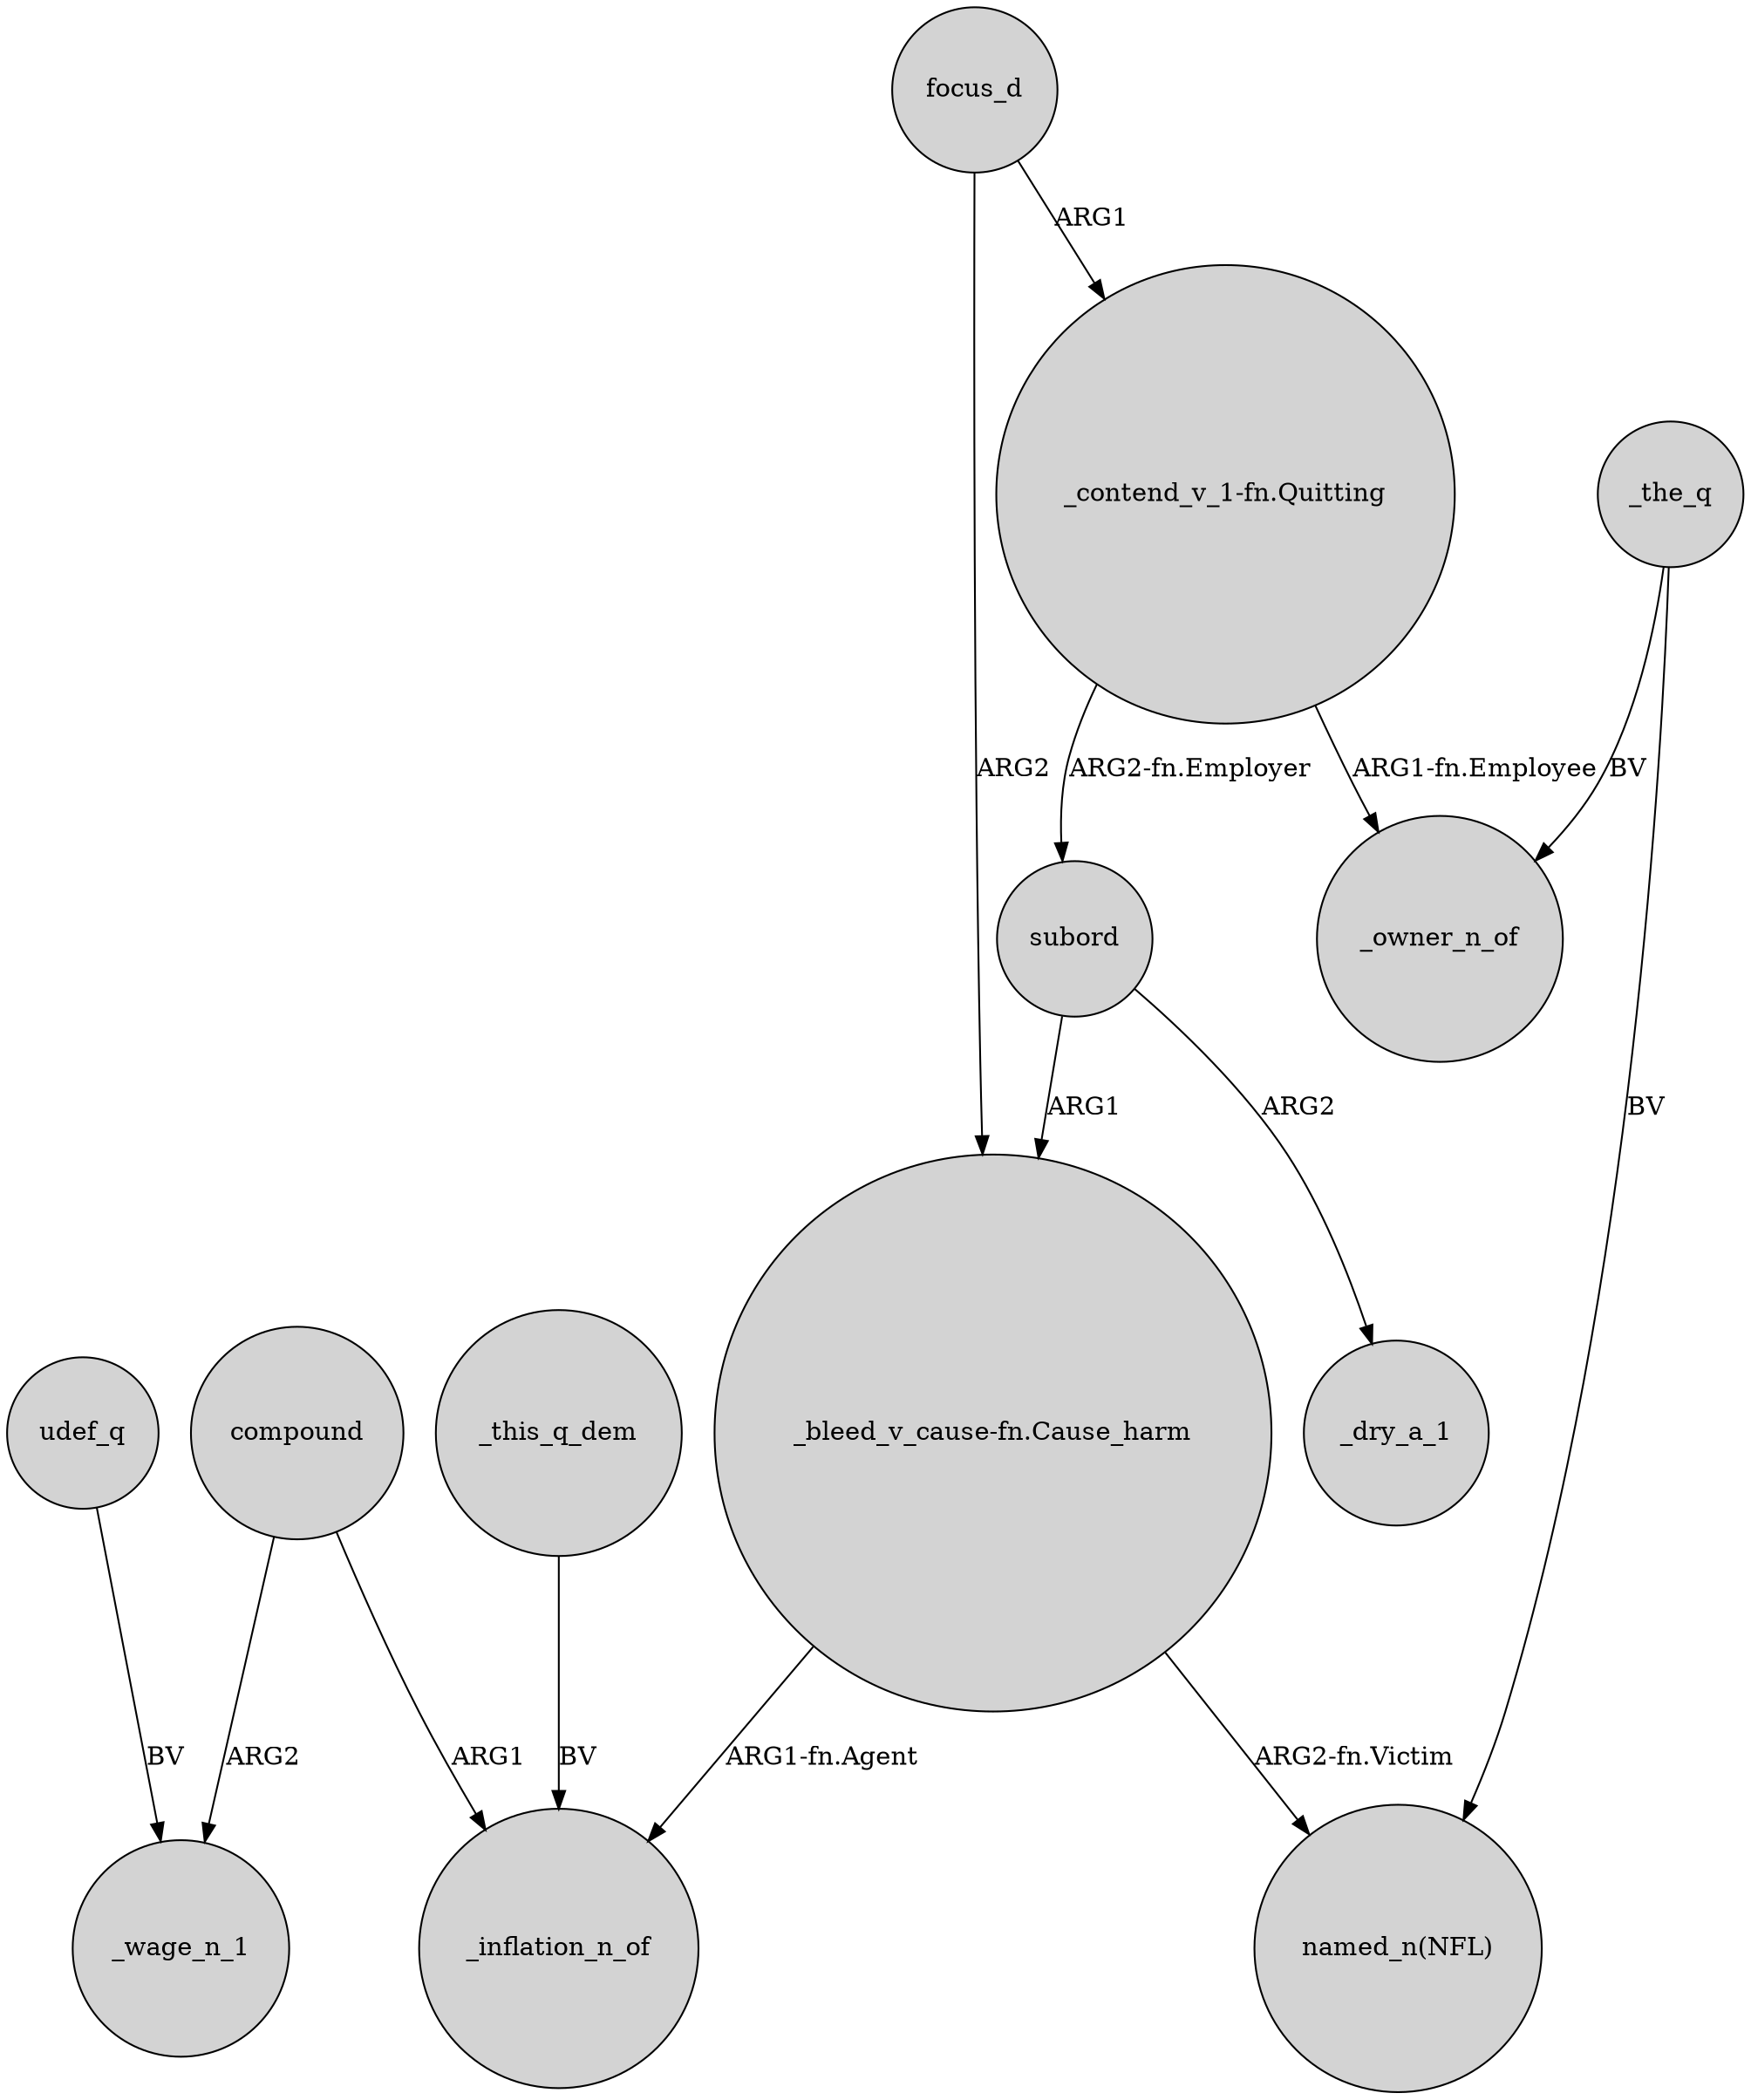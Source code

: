 digraph {
	node [shape=circle style=filled]
	"_bleed_v_cause-fn.Cause_harm" -> _inflation_n_of [label="ARG1-fn.Agent"]
	"_bleed_v_cause-fn.Cause_harm" -> "named_n(NFL)" [label="ARG2-fn.Victim"]
	subord -> "_bleed_v_cause-fn.Cause_harm" [label=ARG1]
	"_contend_v_1-fn.Quitting" -> _owner_n_of [label="ARG1-fn.Employee"]
	"_contend_v_1-fn.Quitting" -> subord [label="ARG2-fn.Employer"]
	_the_q -> "named_n(NFL)" [label=BV]
	_this_q_dem -> _inflation_n_of [label=BV]
	_the_q -> _owner_n_of [label=BV]
	udef_q -> _wage_n_1 [label=BV]
	focus_d -> "_bleed_v_cause-fn.Cause_harm" [label=ARG2]
	focus_d -> "_contend_v_1-fn.Quitting" [label=ARG1]
	compound -> _wage_n_1 [label=ARG2]
	subord -> _dry_a_1 [label=ARG2]
	compound -> _inflation_n_of [label=ARG1]
}
